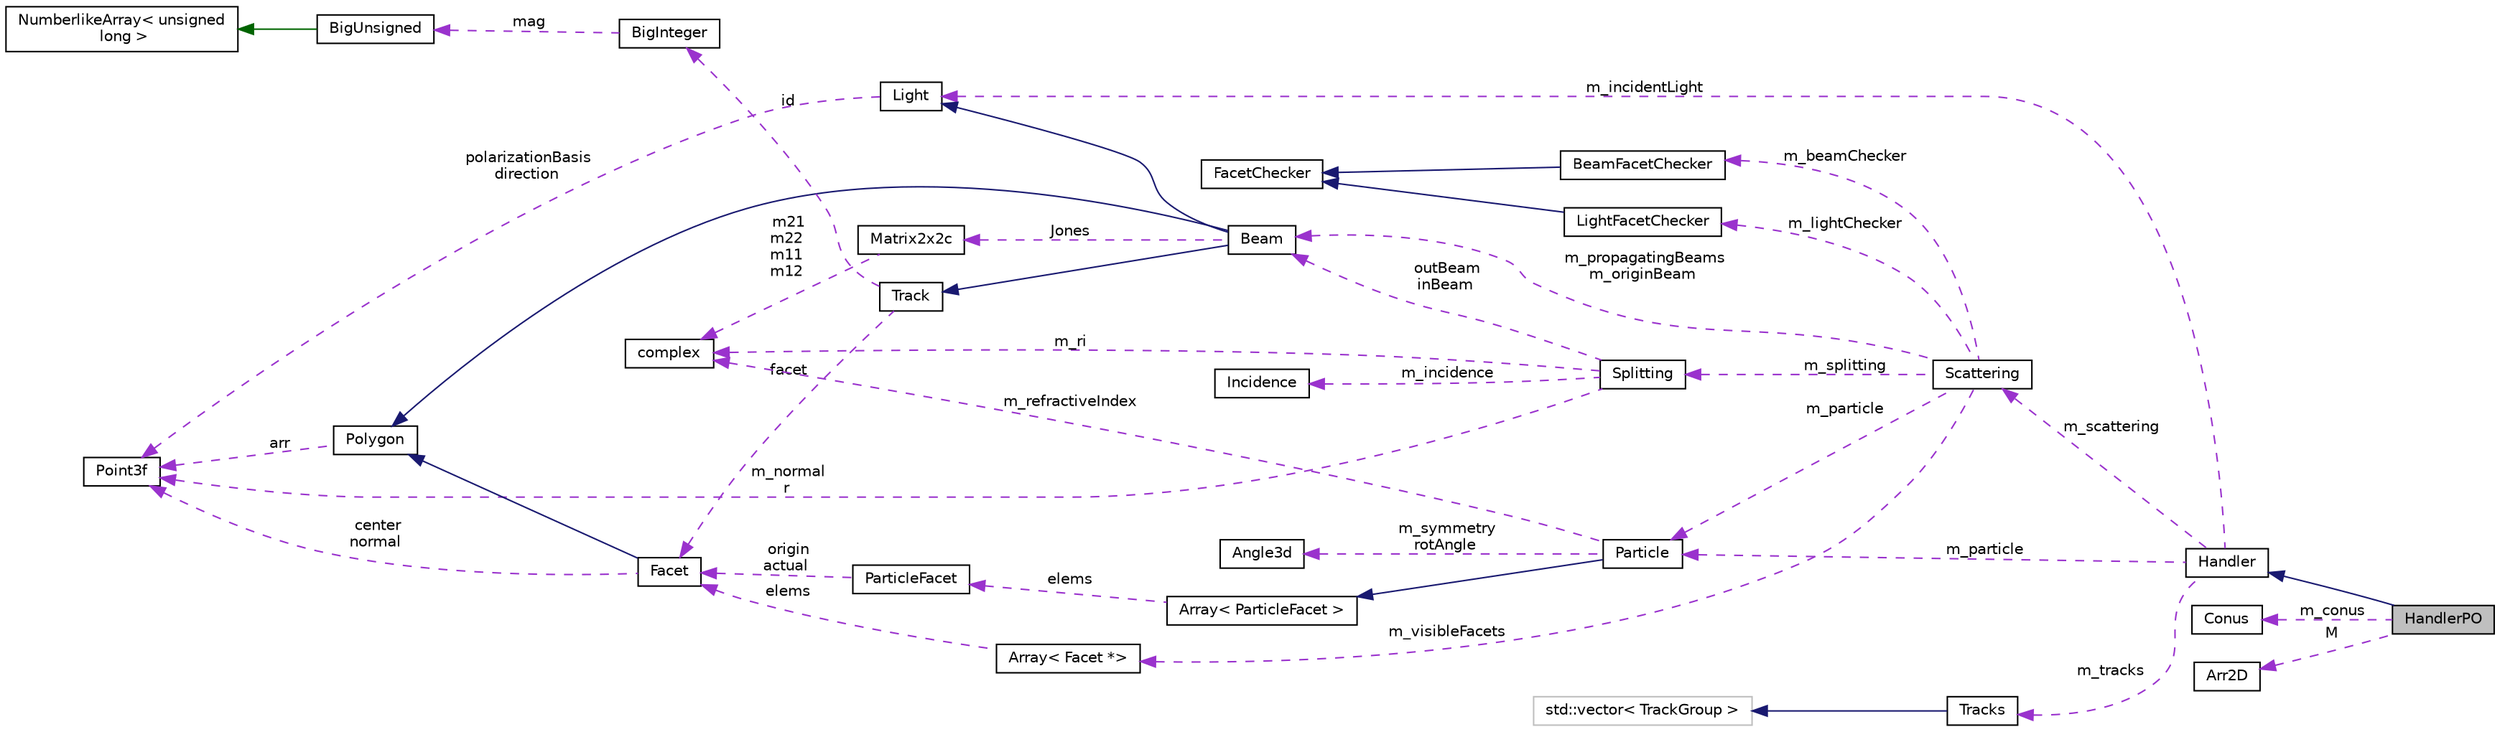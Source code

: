 digraph "HandlerPO"
{
  edge [fontname="Helvetica",fontsize="10",labelfontname="Helvetica",labelfontsize="10"];
  node [fontname="Helvetica",fontsize="10",shape=record];
  rankdir="LR";
  Node3 [label="HandlerPO",height=0.2,width=0.4,color="black", fillcolor="grey75", style="filled", fontcolor="black"];
  Node4 -> Node3 [dir="back",color="midnightblue",fontsize="10",style="solid"];
  Node4 [label="Handler",height=0.2,width=0.4,color="black", fillcolor="white", style="filled",URL="$class_handler.html"];
  Node5 -> Node4 [dir="back",color="darkorchid3",fontsize="10",style="dashed",label=" m_incidentLight" ];
  Node5 [label="Light",height=0.2,width=0.4,color="black", fillcolor="white", style="filled",URL="$class_light.html"];
  Node6 -> Node5 [dir="back",color="darkorchid3",fontsize="10",style="dashed",label=" polarizationBasis\ndirection" ];
  Node6 [label="Point3f",height=0.2,width=0.4,color="black", fillcolor="white", style="filled",URL="$struct_point3f.html",tooltip="The Point3 struct 3D coordinate point. "];
  Node7 -> Node4 [dir="back",color="darkorchid3",fontsize="10",style="dashed",label=" m_tracks" ];
  Node7 [label="Tracks",height=0.2,width=0.4,color="black", fillcolor="white", style="filled",URL="$class_tracks.html"];
  Node8 -> Node7 [dir="back",color="midnightblue",fontsize="10",style="solid"];
  Node8 [label="std::vector\< TrackGroup \>",height=0.2,width=0.4,color="grey75", fillcolor="white", style="filled"];
  Node9 -> Node4 [dir="back",color="darkorchid3",fontsize="10",style="dashed",label=" m_particle" ];
  Node9 [label="Particle",height=0.2,width=0.4,color="black", fillcolor="white", style="filled",URL="$class_particle.html",tooltip="The Particle class is the base class inherited by other concrete particle classes. Vertices are ordered by counterclock-wise direction if you see from outside. "];
  Node10 -> Node9 [dir="back",color="midnightblue",fontsize="10",style="solid"];
  Node10 [label="Array\< ParticleFacet \>",height=0.2,width=0.4,color="black", fillcolor="white", style="filled",URL="$class_array.html"];
  Node11 -> Node10 [dir="back",color="darkorchid3",fontsize="10",style="dashed",label=" elems" ];
  Node11 [label="ParticleFacet",height=0.2,width=0.4,color="black", fillcolor="white", style="filled",URL="$struct_particle_facet.html"];
  Node12 -> Node11 [dir="back",color="darkorchid3",fontsize="10",style="dashed",label=" origin\nactual" ];
  Node12 [label="Facet",height=0.2,width=0.4,color="black", fillcolor="white", style="filled",URL="$class_facet.html"];
  Node13 -> Node12 [dir="back",color="midnightblue",fontsize="10",style="solid"];
  Node13 [label="Polygon",height=0.2,width=0.4,color="black", fillcolor="white", style="filled",URL="$class_polygon.html",tooltip="Polygon consisted of 3-coordinate vertices. "];
  Node6 -> Node13 [dir="back",color="darkorchid3",fontsize="10",style="dashed",label=" arr" ];
  Node6 -> Node12 [dir="back",color="darkorchid3",fontsize="10",style="dashed",label=" center\nnormal" ];
  Node14 -> Node9 [dir="back",color="darkorchid3",fontsize="10",style="dashed",label=" m_refractiveIndex" ];
  Node14 [label="complex",height=0.2,width=0.4,color="black", fillcolor="white", style="filled",URL="$classcomplex.html",tooltip="This class provides a complex numbers and operation with them. "];
  Node15 -> Node9 [dir="back",color="darkorchid3",fontsize="10",style="dashed",label=" m_symmetry\nrotAngle" ];
  Node15 [label="Angle3d",height=0.2,width=0.4,color="black", fillcolor="white", style="filled",URL="$class_angle3d.html"];
  Node16 -> Node4 [dir="back",color="darkorchid3",fontsize="10",style="dashed",label=" m_scattering" ];
  Node16 [label="Scattering",height=0.2,width=0.4,color="black", fillcolor="white", style="filled",URL="$class_scattering.html",tooltip="Produce a set of beams from a light that incident on a Particle. "];
  Node17 -> Node16 [dir="back",color="darkorchid3",fontsize="10",style="dashed",label=" m_lightChecker" ];
  Node17 [label="LightFacetChecker",height=0.2,width=0.4,color="black", fillcolor="white", style="filled",URL="$class_light_facet_checker.html"];
  Node18 -> Node17 [dir="back",color="midnightblue",fontsize="10",style="solid"];
  Node18 [label="FacetChecker",height=0.2,width=0.4,color="black", fillcolor="white", style="filled",URL="$class_facet_checker.html"];
  Node19 -> Node16 [dir="back",color="darkorchid3",fontsize="10",style="dashed",label=" m_beamChecker" ];
  Node19 [label="BeamFacetChecker",height=0.2,width=0.4,color="black", fillcolor="white", style="filled",URL="$class_beam_facet_checker.html"];
  Node18 -> Node19 [dir="back",color="midnightblue",fontsize="10",style="solid"];
  Node20 -> Node16 [dir="back",color="darkorchid3",fontsize="10",style="dashed",label=" m_visibleFacets" ];
  Node20 [label="Array\< Facet *\>",height=0.2,width=0.4,color="black", fillcolor="white", style="filled",URL="$class_array.html"];
  Node12 -> Node20 [dir="back",color="darkorchid3",fontsize="10",style="dashed",label=" elems" ];
  Node9 -> Node16 [dir="back",color="darkorchid3",fontsize="10",style="dashed",label=" m_particle" ];
  Node21 -> Node16 [dir="back",color="darkorchid3",fontsize="10",style="dashed",label=" m_splitting" ];
  Node21 [label="Splitting",height=0.2,width=0.4,color="black", fillcolor="white", style="filled",URL="$class_splitting.html"];
  Node14 -> Node21 [dir="back",color="darkorchid3",fontsize="10",style="dashed",label=" m_ri" ];
  Node22 -> Node21 [dir="back",color="darkorchid3",fontsize="10",style="dashed",label=" m_incidence" ];
  Node22 [label="Incidence",height=0.2,width=0.4,color="black", fillcolor="white", style="filled",URL="$class_incidence.html"];
  Node23 -> Node21 [dir="back",color="darkorchid3",fontsize="10",style="dashed",label=" outBeam\ninBeam" ];
  Node23 [label="Beam",height=0.2,width=0.4,color="black", fillcolor="white", style="filled",URL="$class_beam.html",tooltip="A plane-parallel optical beam that is created by act of reflection / refraction when a light incident..."];
  Node13 -> Node23 [dir="back",color="midnightblue",fontsize="10",style="solid"];
  Node5 -> Node23 [dir="back",color="midnightblue",fontsize="10",style="solid"];
  Node24 -> Node23 [dir="back",color="midnightblue",fontsize="10",style="solid"];
  Node24 [label="Track",height=0.2,width=0.4,color="black", fillcolor="white", style="filled",URL="$class_track.html"];
  Node12 -> Node24 [dir="back",color="darkorchid3",fontsize="10",style="dashed",label=" facet" ];
  Node25 -> Node24 [dir="back",color="darkorchid3",fontsize="10",style="dashed",label=" id" ];
  Node25 [label="BigInteger",height=0.2,width=0.4,color="black", fillcolor="white", style="filled",URL="$class_big_integer.html"];
  Node26 -> Node25 [dir="back",color="darkorchid3",fontsize="10",style="dashed",label=" mag" ];
  Node26 [label="BigUnsigned",height=0.2,width=0.4,color="black", fillcolor="white", style="filled",URL="$class_big_unsigned.html"];
  Node27 -> Node26 [dir="back",color="darkgreen",fontsize="10",style="solid"];
  Node27 [label="NumberlikeArray\< unsigned\l long \>",height=0.2,width=0.4,color="black", fillcolor="white", style="filled",URL="$class_numberlike_array.html"];
  Node28 -> Node23 [dir="back",color="darkorchid3",fontsize="10",style="dashed",label=" Jones" ];
  Node28 [label="Matrix2x2c",height=0.2,width=0.4,color="black", fillcolor="white", style="filled",URL="$class_matrix2x2c.html",tooltip="The Matrix2x2c class Squad matrix with 4 complex elements (2x2) "];
  Node14 -> Node28 [dir="back",color="darkorchid3",fontsize="10",style="dashed",label=" m21\nm22\nm11\nm12" ];
  Node6 -> Node21 [dir="back",color="darkorchid3",fontsize="10",style="dashed",label=" m_normal\nr" ];
  Node23 -> Node16 [dir="back",color="darkorchid3",fontsize="10",style="dashed",label=" m_propagatingBeams\nm_originBeam" ];
  Node29 -> Node3 [dir="back",color="darkorchid3",fontsize="10",style="dashed",label=" m_conus" ];
  Node29 [label="Conus",height=0.2,width=0.4,color="black", fillcolor="white", style="filled",URL="$struct_conus.html",tooltip="The Cone struct Backscattering cone divided by cells. "];
  Node30 -> Node3 [dir="back",color="darkorchid3",fontsize="10",style="dashed",label=" M" ];
  Node30 [label="Arr2D",height=0.2,width=0.4,color="black", fillcolor="white", style="filled",URL="$class_arr2_d.html",tooltip="The array with (N-rows x M-columns) dimensions of small real-value matrixes with (n x m) dimensions..."];
}
